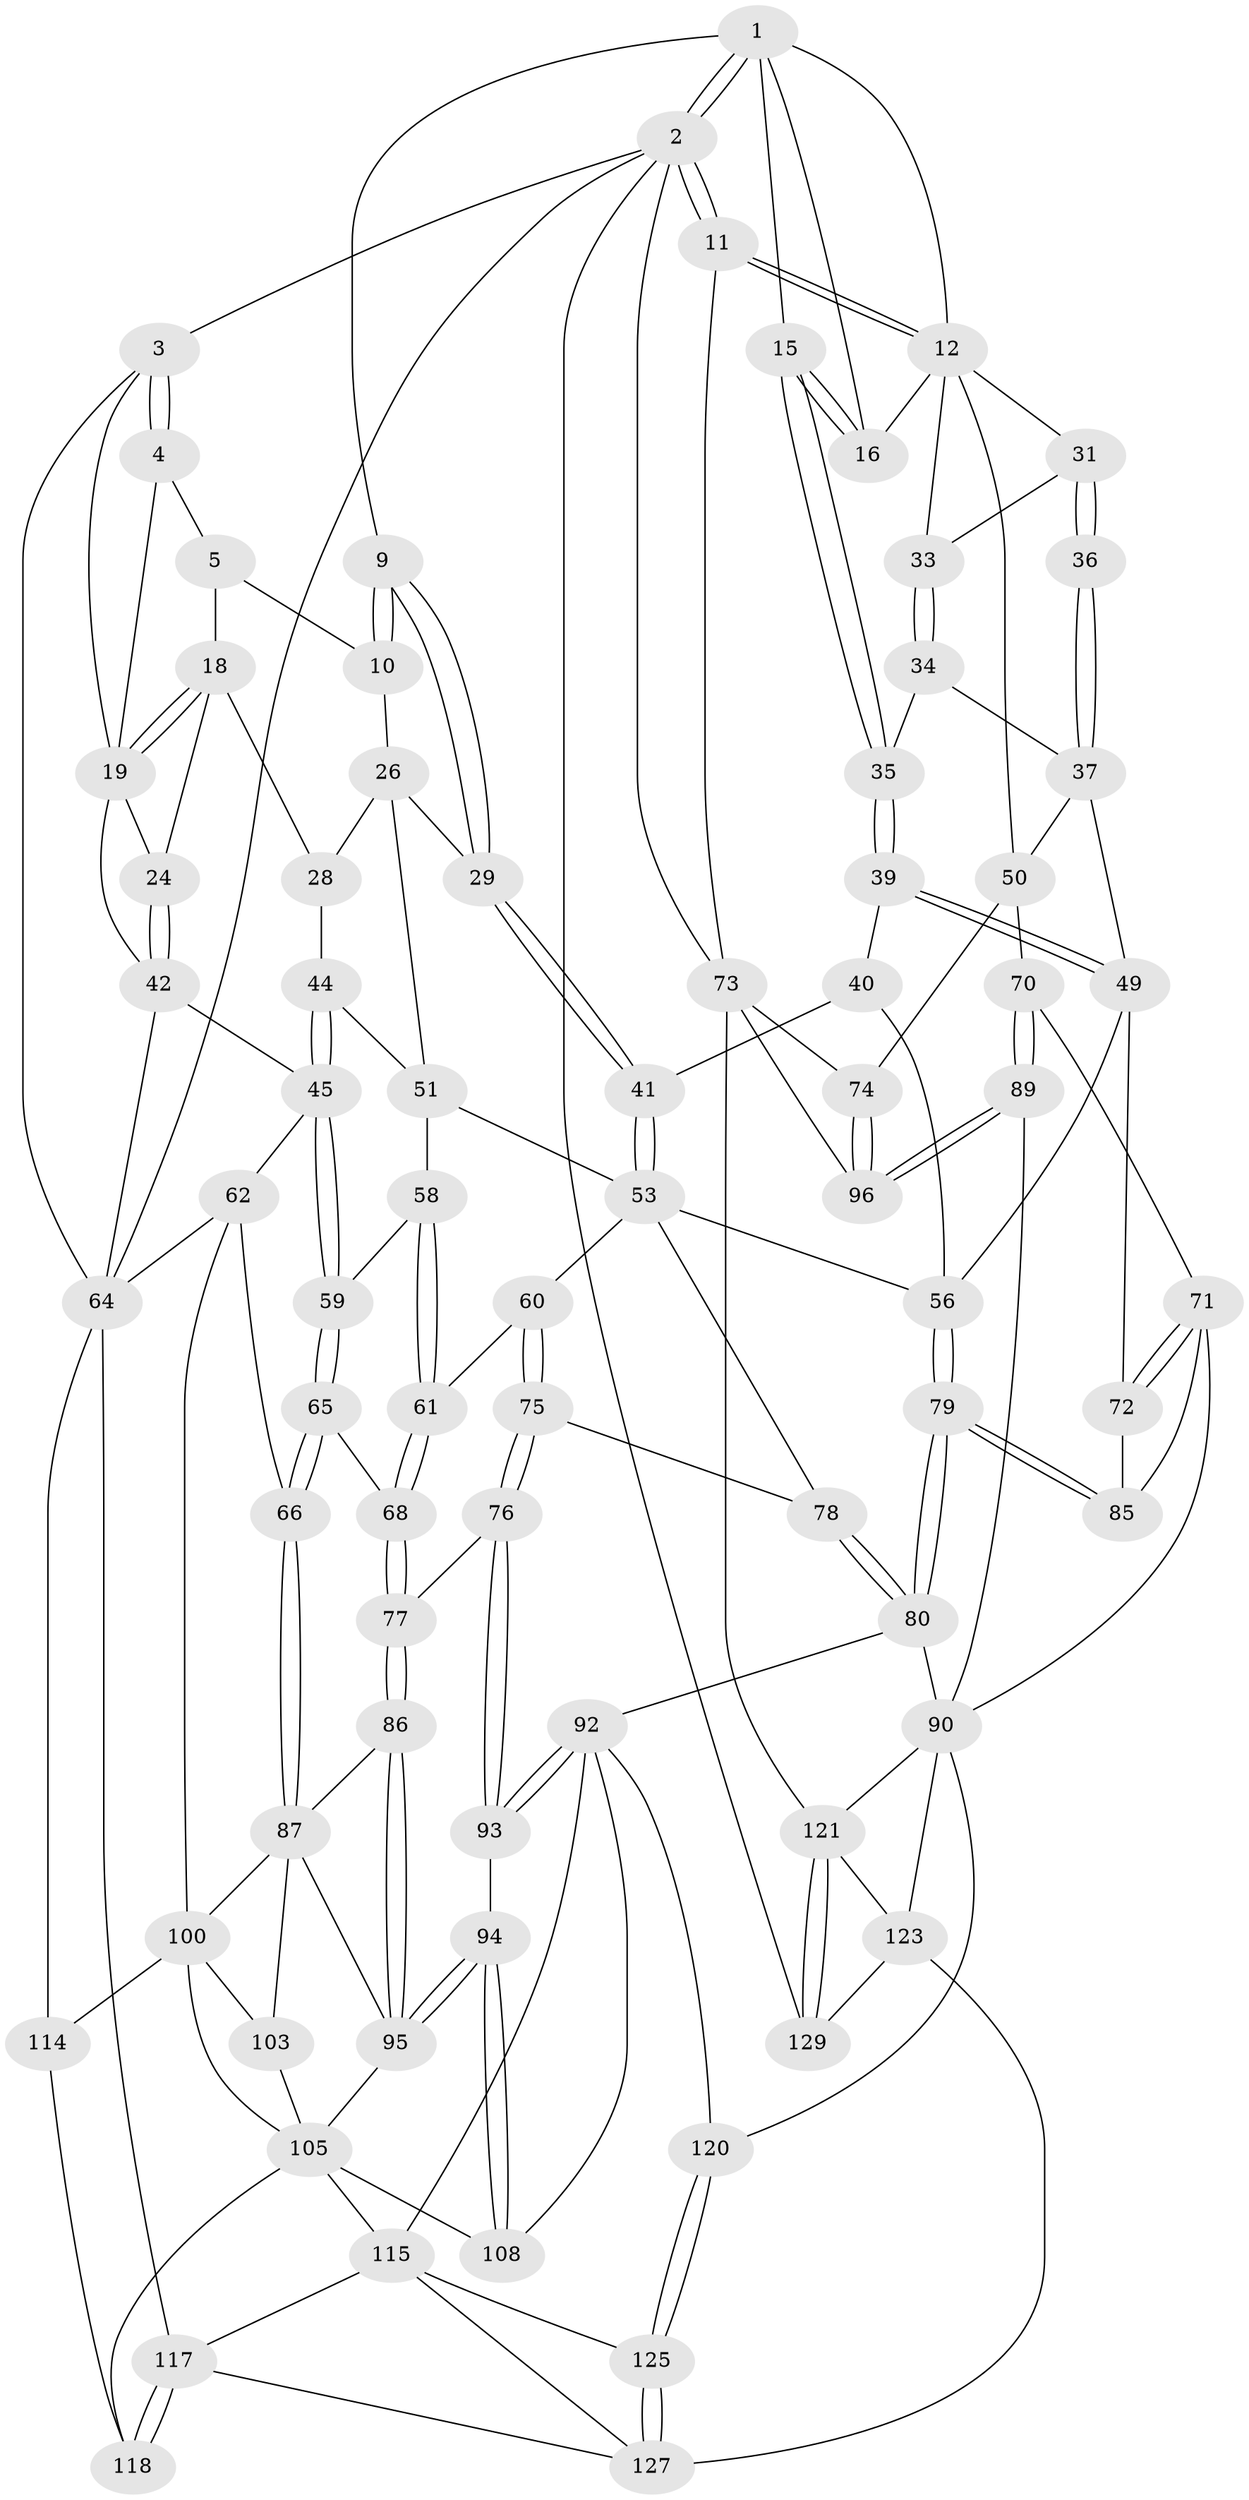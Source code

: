 // original degree distribution, {3: 0.015384615384615385, 6: 0.2, 4: 0.2153846153846154, 5: 0.5692307692307692}
// Generated by graph-tools (version 1.1) at 2025/21/03/04/25 18:21:14]
// undirected, 78 vertices, 186 edges
graph export_dot {
graph [start="1"]
  node [color=gray90,style=filled];
  1 [pos="+0.7940283475485933+0",super="+7"];
  2 [pos="+1+0",super="+81"];
  3 [pos="+0+0"];
  4 [pos="+0.0700723257679723+0"];
  5 [pos="+0.2845736269608327+0",super="+6+17"];
  9 [pos="+0.548337171195136+0.13154152758920096"];
  10 [pos="+0.529503505905824+0.11235314950370358",super="+20"];
  11 [pos="+1+0",super="+48"];
  12 [pos="+0.8387380796950223+0.12839815689623824",super="+13+30"];
  15 [pos="+0.5931144365459238+0.15371736129977884"];
  16 [pos="+0.6739786371392459+0.12132867324266945"];
  18 [pos="+0.17636078882134143+0.1456811053542758",super="+23"];
  19 [pos="+0.07731418572684325+0.07482740532750008",super="+21"];
  24 [pos="+0.14795135125830872+0.20309924450181824"];
  26 [pos="+0.37163747419066706+0.2930884181794709",super="+27"];
  28 [pos="+0.2103835145132974+0.2660114509484273"];
  29 [pos="+0.4022551904716289+0.298623076782584"];
  31 [pos="+0.8778337406662675+0.2927700824772561",super="+32"];
  33 [pos="+0.7996703547938439+0.1834427453853857"];
  34 [pos="+0.7297662487081958+0.2570363136125484"];
  35 [pos="+0.6217814671875987+0.23076103167575407"];
  36 [pos="+0.8232958949520085+0.3748722181162872"];
  37 [pos="+0.8172565416557378+0.38698485867069615",super="+38"];
  39 [pos="+0.5901127792913748+0.32901995818296187"];
  40 [pos="+0.579573218335384+0.338496287458504"];
  41 [pos="+0.48993783648173933+0.37504805699789767"];
  42 [pos="+0.010511045845116175+0.29318140133977366",super="+43"];
  44 [pos="+0.1869455607909306+0.3412266085273735"];
  45 [pos="+0.12448848935839493+0.3904676942231096",super="+46"];
  49 [pos="+0.7849994587292857+0.4072227494155801",super="+55"];
  50 [pos="+0.914812366662862+0.4047410787483419",super="+69"];
  51 [pos="+0.32507349665336366+0.34330397030300236",super="+52"];
  53 [pos="+0.4834007379543227+0.45825206876570823",super="+54+67"];
  56 [pos="+0.6672045935069456+0.4810708009332403",super="+57"];
  58 [pos="+0.25252897714863926+0.42414521256375026"];
  59 [pos="+0.15383001673171232+0.42861662484911545"];
  60 [pos="+0.3226545931379549+0.49625845998668155"];
  61 [pos="+0.27333393403358786+0.4845968446570473"];
  62 [pos="+0.00465631694138621+0.5797093871220399",super="+63"];
  64 [pos="+0+0.6128240595398116",super="+83"];
  65 [pos="+0.15129348858497263+0.52157189697855"];
  66 [pos="+0.011297229574942702+0.5806957096319296"];
  68 [pos="+0.20962414592770032+0.5505774360298048"];
  70 [pos="+0.9115481259129005+0.5726789043779176"];
  71 [pos="+0.9001642302662966+0.5672458078780228",super="+88"];
  72 [pos="+0.7649705848627383+0.4754421767660173"];
  73 [pos="+1+0.5777180984148781",super="+82"];
  74 [pos="+1+0.5758581624383524"];
  75 [pos="+0.3627267723842224+0.5820549569442788"];
  76 [pos="+0.35051453120943293+0.6023205172057391"];
  77 [pos="+0.21308233159162712+0.5593393866732043"];
  78 [pos="+0.48960076209895204+0.5351351526118798"];
  79 [pos="+0.5734285021485271+0.629087812201464"];
  80 [pos="+0.5590795890514271+0.6410584879276859",super="+91"];
  85 [pos="+0.7439318992005819+0.5619146950566039"];
  86 [pos="+0.2033297562557888+0.6440900593968785"];
  87 [pos="+0.10419180202129154+0.6570629813387284",super="+99"];
  89 [pos="+0.8119744298878824+0.7397625626742665"];
  90 [pos="+0.7615155570862757+0.7157889007869775",super="+97"];
  92 [pos="+0.44856896971699+0.7283706034078956",super="+111"];
  93 [pos="+0.34193755818352484+0.6848104899096854"];
  94 [pos="+0.32515029669148005+0.6946540760435324"];
  95 [pos="+0.23801473343032678+0.6859931478073907",super="+101"];
  96 [pos="+0.8732708197799026+0.8055920036528306"];
  100 [pos="+0.04060749845641179+0.7554274546628613",super="+104"];
  103 [pos="+0.12148008623968756+0.7339527060740021"];
  105 [pos="+0.12975444936817004+0.7575415273745099",super="+106"];
  108 [pos="+0.30079792667221134+0.8178998895775239"];
  114 [pos="+0.06964167240148128+0.8448846596338901"];
  115 [pos="+0.2281024016494864+0.8820255820781274",super="+116+124"];
  117 [pos="+0.11997485660875756+0.880762513432411",super="+130"];
  118 [pos="+0.11957305984858202+0.8799714887386156"];
  120 [pos="+0.43021540172842065+0.8527262718143634"];
  121 [pos="+0.6682996384504126+0.9290600795815722",super="+122"];
  123 [pos="+0.48984910965328543+0.8938218353203489",super="+126"];
  125 [pos="+0.33135331458024214+0.9100323735350233"];
  127 [pos="+0.3769043138514156+1",super="+128"];
  129 [pos="+0.6103886162472281+1"];
  1 -- 2;
  1 -- 2;
  1 -- 16;
  1 -- 9;
  1 -- 12;
  1 -- 15;
  2 -- 3;
  2 -- 11;
  2 -- 11;
  2 -- 73;
  2 -- 129;
  2 -- 64;
  3 -- 4;
  3 -- 4;
  3 -- 64;
  3 -- 19;
  4 -- 5;
  4 -- 19;
  5 -- 10 [weight=2];
  5 -- 18;
  9 -- 10;
  9 -- 10;
  9 -- 29;
  9 -- 29;
  10 -- 26;
  11 -- 12 [weight=2];
  11 -- 12;
  11 -- 73;
  12 -- 16;
  12 -- 33;
  12 -- 50;
  12 -- 31;
  15 -- 16;
  15 -- 16;
  15 -- 35;
  15 -- 35;
  18 -- 19;
  18 -- 19;
  18 -- 24;
  18 -- 28;
  19 -- 24;
  19 -- 42;
  24 -- 42;
  24 -- 42;
  26 -- 29;
  26 -- 51;
  26 -- 28;
  28 -- 44;
  29 -- 41;
  29 -- 41;
  31 -- 36 [weight=2];
  31 -- 36;
  31 -- 33;
  33 -- 34;
  33 -- 34;
  34 -- 35;
  34 -- 37;
  35 -- 39;
  35 -- 39;
  36 -- 37;
  36 -- 37;
  37 -- 50;
  37 -- 49;
  39 -- 40;
  39 -- 49;
  39 -- 49;
  40 -- 41;
  40 -- 56;
  41 -- 53;
  41 -- 53;
  42 -- 45;
  42 -- 64;
  44 -- 45;
  44 -- 45;
  44 -- 51;
  45 -- 59;
  45 -- 59;
  45 -- 62;
  49 -- 56;
  49 -- 72;
  50 -- 74;
  50 -- 70;
  51 -- 53;
  51 -- 58;
  53 -- 60;
  53 -- 78;
  53 -- 56;
  56 -- 79;
  56 -- 79;
  58 -- 59;
  58 -- 61;
  58 -- 61;
  59 -- 65;
  59 -- 65;
  60 -- 61;
  60 -- 75;
  60 -- 75;
  61 -- 68;
  61 -- 68;
  62 -- 66;
  62 -- 64;
  62 -- 100;
  64 -- 114;
  64 -- 117;
  65 -- 66;
  65 -- 66;
  65 -- 68;
  66 -- 87;
  66 -- 87;
  68 -- 77;
  68 -- 77;
  70 -- 71;
  70 -- 89;
  70 -- 89;
  71 -- 72;
  71 -- 72;
  71 -- 90;
  71 -- 85;
  72 -- 85;
  73 -- 74;
  73 -- 96;
  73 -- 121;
  74 -- 96;
  74 -- 96;
  75 -- 76;
  75 -- 76;
  75 -- 78;
  76 -- 77;
  76 -- 93;
  76 -- 93;
  77 -- 86;
  77 -- 86;
  78 -- 80;
  78 -- 80;
  79 -- 80;
  79 -- 80;
  79 -- 85;
  79 -- 85;
  80 -- 90;
  80 -- 92;
  86 -- 87;
  86 -- 95;
  86 -- 95;
  87 -- 100;
  87 -- 103;
  87 -- 95;
  89 -- 90;
  89 -- 96;
  89 -- 96;
  90 -- 120;
  90 -- 121;
  90 -- 123;
  92 -- 93;
  92 -- 93;
  92 -- 108;
  92 -- 120;
  92 -- 115;
  93 -- 94;
  94 -- 95;
  94 -- 95;
  94 -- 108;
  94 -- 108;
  95 -- 105;
  100 -- 105;
  100 -- 114;
  100 -- 103;
  103 -- 105;
  105 -- 115;
  105 -- 118;
  105 -- 108;
  114 -- 118;
  115 -- 117;
  115 -- 125;
  115 -- 127;
  117 -- 118;
  117 -- 118;
  117 -- 127;
  120 -- 125;
  120 -- 125;
  121 -- 129;
  121 -- 129;
  121 -- 123;
  123 -- 129;
  123 -- 127;
  125 -- 127;
  125 -- 127;
}
